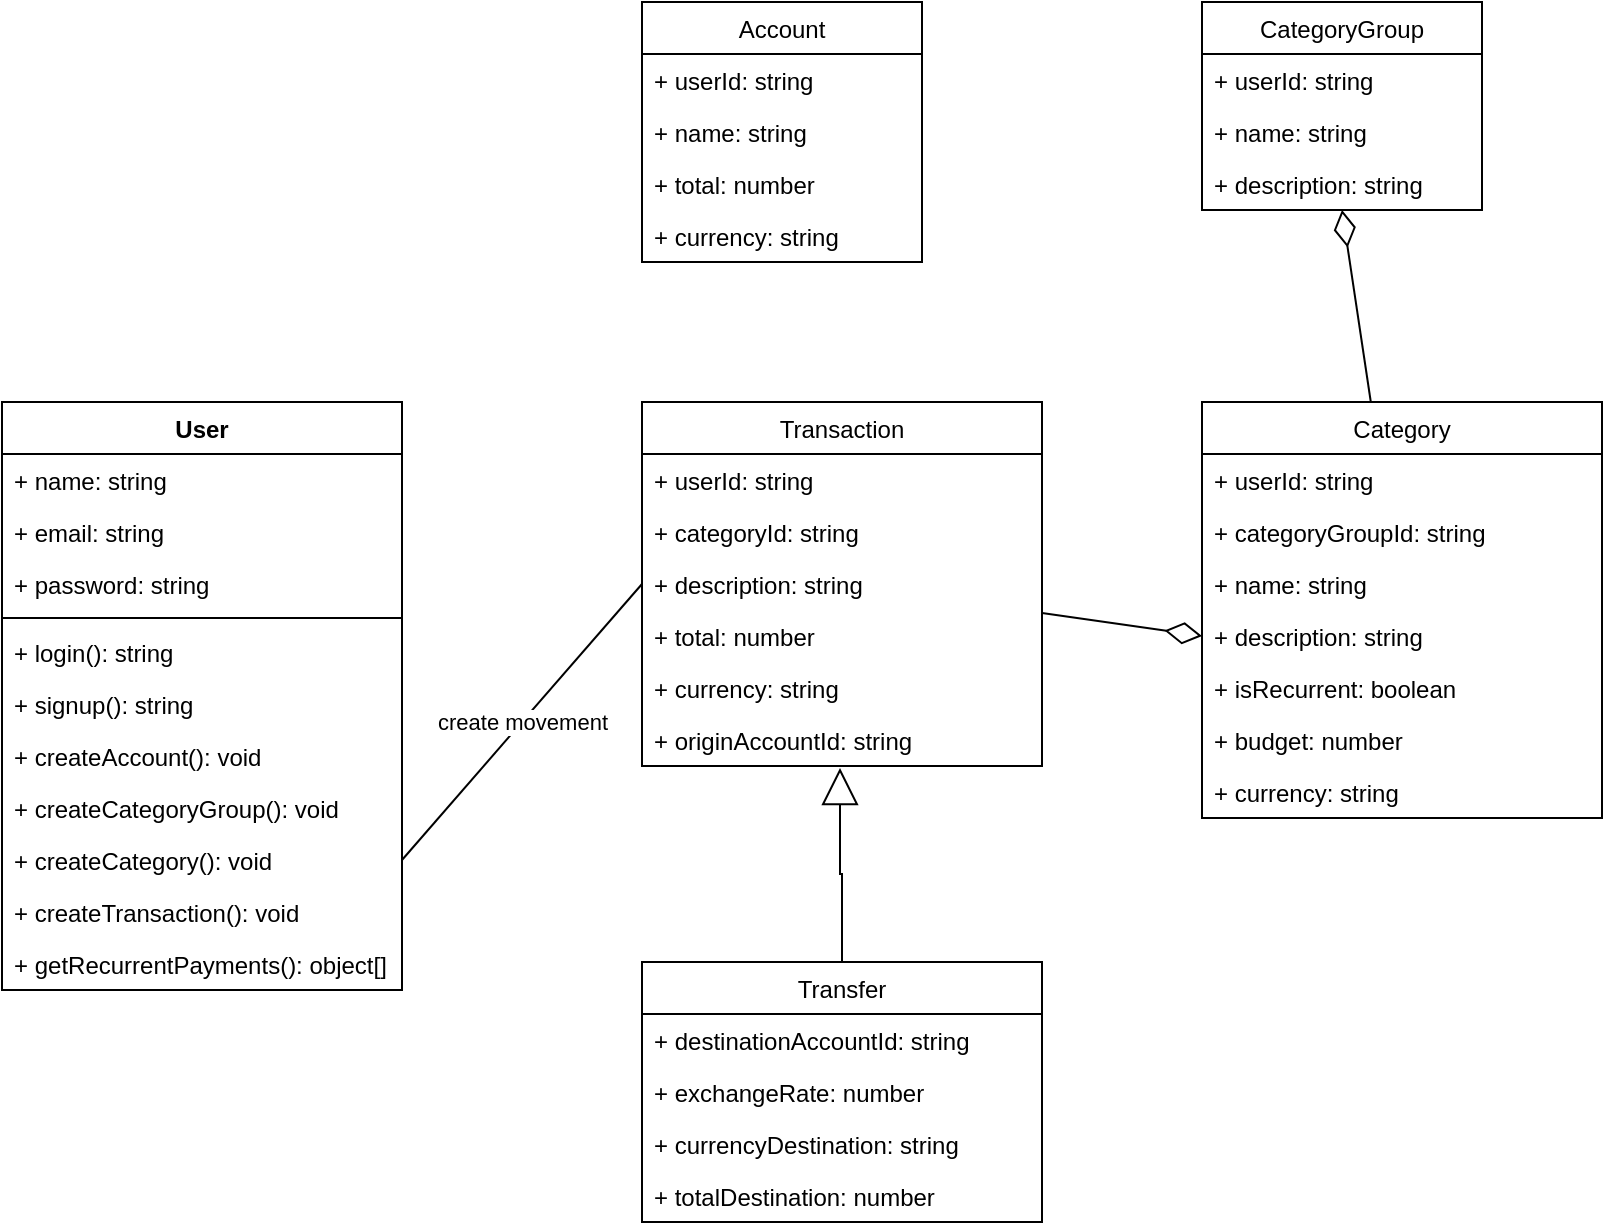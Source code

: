 <mxfile version="13.1.3" pages="2">
    <diagram id="6hGFLwfOUW9BJ-s0fimq" name="System design">
        <mxGraphModel dx="524" dy="479" grid="1" gridSize="10" guides="1" tooltips="1" connect="1" arrows="1" fold="1" page="1" pageScale="1" pageWidth="827" pageHeight="1169" math="0" shadow="0">
            <root>
                <mxCell id="0"/>
                <mxCell id="1" parent="0"/>
                <mxCell id="56" style="edgeStyle=none;rounded=0;orthogonalLoop=1;jettySize=auto;html=1;entryX=0;entryY=0.5;entryDx=0;entryDy=0;startSize=6;endArrow=diamondThin;endFill=0;endSize=16;" parent="1" source="14" target="25" edge="1">
                    <mxGeometry relative="1" as="geometry"/>
                </mxCell>
                <mxCell id="14" value="Transaction" style="swimlane;fontStyle=0;childLayout=stackLayout;horizontal=1;startSize=26;fillColor=none;horizontalStack=0;resizeParent=1;resizeParentMax=0;resizeLast=0;collapsible=1;marginBottom=0;" parent="1" vertex="1">
                    <mxGeometry x="320" y="240" width="200" height="182" as="geometry"/>
                </mxCell>
                <mxCell id="19" value="+ userId: string" style="text;strokeColor=none;fillColor=none;align=left;verticalAlign=top;spacingLeft=4;spacingRight=4;overflow=hidden;rotatable=0;points=[[0,0.5],[1,0.5]];portConstraint=eastwest;" parent="14" vertex="1">
                    <mxGeometry y="26" width="200" height="26" as="geometry"/>
                </mxCell>
                <mxCell id="28" value="+ categoryId: string" style="text;strokeColor=none;fillColor=none;align=left;verticalAlign=top;spacingLeft=4;spacingRight=4;overflow=hidden;rotatable=0;points=[[0,0.5],[1,0.5]];portConstraint=eastwest;" parent="14" vertex="1">
                    <mxGeometry y="52" width="200" height="26" as="geometry"/>
                </mxCell>
                <mxCell id="15" value="+ description: string" style="text;strokeColor=none;fillColor=none;align=left;verticalAlign=top;spacingLeft=4;spacingRight=4;overflow=hidden;rotatable=0;points=[[0,0.5],[1,0.5]];portConstraint=eastwest;" parent="14" vertex="1">
                    <mxGeometry y="78" width="200" height="26" as="geometry"/>
                </mxCell>
                <mxCell id="16" value="+ total: number" style="text;strokeColor=none;fillColor=none;align=left;verticalAlign=top;spacingLeft=4;spacingRight=4;overflow=hidden;rotatable=0;points=[[0,0.5],[1,0.5]];portConstraint=eastwest;" parent="14" vertex="1">
                    <mxGeometry y="104" width="200" height="26" as="geometry"/>
                </mxCell>
                <mxCell id="17" value="+ currency: string" style="text;strokeColor=none;fillColor=none;align=left;verticalAlign=top;spacingLeft=4;spacingRight=4;overflow=hidden;rotatable=0;points=[[0,0.5],[1,0.5]];portConstraint=eastwest;" parent="14" vertex="1">
                    <mxGeometry y="130" width="200" height="26" as="geometry"/>
                </mxCell>
                <mxCell id="21" value="+ originAccountId: string" style="text;strokeColor=none;fillColor=none;align=left;verticalAlign=top;spacingLeft=4;spacingRight=4;overflow=hidden;rotatable=0;points=[[0,0.5],[1,0.5]];portConstraint=eastwest;" parent="14" vertex="1">
                    <mxGeometry y="156" width="200" height="26" as="geometry"/>
                </mxCell>
                <mxCell id="57" style="edgeStyle=none;rounded=0;orthogonalLoop=1;jettySize=auto;html=1;entryX=0.5;entryY=1;entryDx=0;entryDy=0;startSize=6;endArrow=diamondThin;endFill=0;endSize=16;" parent="1" source="23" target="29" edge="1">
                    <mxGeometry relative="1" as="geometry"/>
                </mxCell>
                <mxCell id="23" value="Category" style="swimlane;fontStyle=0;childLayout=stackLayout;horizontal=1;startSize=26;fillColor=none;horizontalStack=0;resizeParent=1;resizeParentMax=0;resizeLast=0;collapsible=1;marginBottom=0;" parent="1" vertex="1">
                    <mxGeometry x="600" y="240" width="200" height="208" as="geometry"/>
                </mxCell>
                <mxCell id="27" value="+ userId: string" style="text;strokeColor=none;fillColor=none;align=left;verticalAlign=top;spacingLeft=4;spacingRight=4;overflow=hidden;rotatable=0;points=[[0,0.5],[1,0.5]];portConstraint=eastwest;" parent="23" vertex="1">
                    <mxGeometry y="26" width="200" height="26" as="geometry"/>
                </mxCell>
                <mxCell id="33" value="+ categoryGroupId: string" style="text;strokeColor=none;fillColor=none;align=left;verticalAlign=top;spacingLeft=4;spacingRight=4;overflow=hidden;rotatable=0;points=[[0,0.5],[1,0.5]];portConstraint=eastwest;" parent="23" vertex="1">
                    <mxGeometry y="52" width="200" height="26" as="geometry"/>
                </mxCell>
                <mxCell id="24" value="+ name: string" style="text;strokeColor=none;fillColor=none;align=left;verticalAlign=top;spacingLeft=4;spacingRight=4;overflow=hidden;rotatable=0;points=[[0,0.5],[1,0.5]];portConstraint=eastwest;" parent="23" vertex="1">
                    <mxGeometry y="78" width="200" height="26" as="geometry"/>
                </mxCell>
                <mxCell id="25" value="+ description: string" style="text;strokeColor=none;fillColor=none;align=left;verticalAlign=top;spacingLeft=4;spacingRight=4;overflow=hidden;rotatable=0;points=[[0,0.5],[1,0.5]];portConstraint=eastwest;" parent="23" vertex="1">
                    <mxGeometry y="104" width="200" height="26" as="geometry"/>
                </mxCell>
                <mxCell id="34" value="+ isRecurrent: boolean" style="text;strokeColor=none;fillColor=none;align=left;verticalAlign=top;spacingLeft=4;spacingRight=4;overflow=hidden;rotatable=0;points=[[0,0.5],[1,0.5]];portConstraint=eastwest;" parent="23" vertex="1">
                    <mxGeometry y="130" width="200" height="26" as="geometry"/>
                </mxCell>
                <mxCell id="40" value="+ budget: number" style="text;strokeColor=none;fillColor=none;align=left;verticalAlign=top;spacingLeft=4;spacingRight=4;overflow=hidden;rotatable=0;points=[[0,0.5],[1,0.5]];portConstraint=eastwest;" parent="23" vertex="1">
                    <mxGeometry y="156" width="200" height="26" as="geometry"/>
                </mxCell>
                <mxCell id="41" value="+ currency: string" style="text;strokeColor=none;fillColor=none;align=left;verticalAlign=top;spacingLeft=4;spacingRight=4;overflow=hidden;rotatable=0;points=[[0,0.5],[1,0.5]];portConstraint=eastwest;" parent="23" vertex="1">
                    <mxGeometry y="182" width="200" height="26" as="geometry"/>
                </mxCell>
                <mxCell id="29" value="CategoryGroup" style="swimlane;fontStyle=0;childLayout=stackLayout;horizontal=1;startSize=26;fillColor=none;horizontalStack=0;resizeParent=1;resizeParentMax=0;resizeLast=0;collapsible=1;marginBottom=0;" parent="1" vertex="1">
                    <mxGeometry x="600" y="40" width="140" height="104" as="geometry"/>
                </mxCell>
                <mxCell id="30" value="+ userId: string" style="text;strokeColor=none;fillColor=none;align=left;verticalAlign=top;spacingLeft=4;spacingRight=4;overflow=hidden;rotatable=0;points=[[0,0.5],[1,0.5]];portConstraint=eastwest;" parent="29" vertex="1">
                    <mxGeometry y="26" width="140" height="26" as="geometry"/>
                </mxCell>
                <mxCell id="31" value="+ name: string" style="text;strokeColor=none;fillColor=none;align=left;verticalAlign=top;spacingLeft=4;spacingRight=4;overflow=hidden;rotatable=0;points=[[0,0.5],[1,0.5]];portConstraint=eastwest;" parent="29" vertex="1">
                    <mxGeometry y="52" width="140" height="26" as="geometry"/>
                </mxCell>
                <mxCell id="32" value="+ description: string" style="text;strokeColor=none;fillColor=none;align=left;verticalAlign=top;spacingLeft=4;spacingRight=4;overflow=hidden;rotatable=0;points=[[0,0.5],[1,0.5]];portConstraint=eastwest;" parent="29" vertex="1">
                    <mxGeometry y="78" width="140" height="26" as="geometry"/>
                </mxCell>
                <mxCell id="9" value="Account" style="swimlane;fontStyle=0;childLayout=stackLayout;horizontal=1;startSize=26;fillColor=none;horizontalStack=0;resizeParent=1;resizeParentMax=0;resizeLast=0;collapsible=1;marginBottom=0;" parent="1" vertex="1">
                    <mxGeometry x="320" y="40" width="140" height="130" as="geometry"/>
                </mxCell>
                <mxCell id="18" value="+ userId: string" style="text;strokeColor=none;fillColor=none;align=left;verticalAlign=top;spacingLeft=4;spacingRight=4;overflow=hidden;rotatable=0;points=[[0,0.5],[1,0.5]];portConstraint=eastwest;" parent="9" vertex="1">
                    <mxGeometry y="26" width="140" height="26" as="geometry"/>
                </mxCell>
                <mxCell id="12" value="+ name: string" style="text;strokeColor=none;fillColor=none;align=left;verticalAlign=top;spacingLeft=4;spacingRight=4;overflow=hidden;rotatable=0;points=[[0,0.5],[1,0.5]];portConstraint=eastwest;" parent="9" vertex="1">
                    <mxGeometry y="52" width="140" height="26" as="geometry"/>
                </mxCell>
                <mxCell id="10" value="+ total: number" style="text;strokeColor=none;fillColor=none;align=left;verticalAlign=top;spacingLeft=4;spacingRight=4;overflow=hidden;rotatable=0;points=[[0,0.5],[1,0.5]];portConstraint=eastwest;" parent="9" vertex="1">
                    <mxGeometry y="78" width="140" height="26" as="geometry"/>
                </mxCell>
                <mxCell id="11" value="+ currency: string" style="text;strokeColor=none;fillColor=none;align=left;verticalAlign=top;spacingLeft=4;spacingRight=4;overflow=hidden;rotatable=0;points=[[0,0.5],[1,0.5]];portConstraint=eastwest;" parent="9" vertex="1">
                    <mxGeometry y="104" width="140" height="26" as="geometry"/>
                </mxCell>
                <mxCell id="54" style="edgeStyle=orthogonalEdgeStyle;rounded=0;orthogonalLoop=1;jettySize=auto;html=1;entryX=0.495;entryY=1.038;entryDx=0;entryDy=0;entryPerimeter=0;endArrow=block;endFill=0;startSize=6;endSize=16;" parent="1" source="49" target="21" edge="1">
                    <mxGeometry relative="1" as="geometry"/>
                </mxCell>
                <mxCell id="49" value="Transfer" style="swimlane;fontStyle=0;childLayout=stackLayout;horizontal=1;startSize=26;fillColor=none;horizontalStack=0;resizeParent=1;resizeParentMax=0;resizeLast=0;collapsible=1;marginBottom=0;" parent="1" vertex="1">
                    <mxGeometry x="320" y="520" width="200" height="130" as="geometry"/>
                </mxCell>
                <mxCell id="22" value="+ destinationAccountId: string" style="text;strokeColor=none;fillColor=none;align=left;verticalAlign=top;spacingLeft=4;spacingRight=4;overflow=hidden;rotatable=0;points=[[0,0.5],[1,0.5]];portConstraint=eastwest;" parent="49" vertex="1">
                    <mxGeometry y="26" width="200" height="26" as="geometry"/>
                </mxCell>
                <mxCell id="42" value="+ exchangeRate: number" style="text;strokeColor=none;fillColor=none;align=left;verticalAlign=top;spacingLeft=4;spacingRight=4;overflow=hidden;rotatable=0;points=[[0,0.5],[1,0.5]];portConstraint=eastwest;" parent="49" vertex="1">
                    <mxGeometry y="52" width="200" height="26" as="geometry"/>
                </mxCell>
                <mxCell id="44" value="+ currencyDestination: string" style="text;strokeColor=none;fillColor=none;align=left;verticalAlign=top;spacingLeft=4;spacingRight=4;overflow=hidden;rotatable=0;points=[[0,0.5],[1,0.5]];portConstraint=eastwest;" parent="49" vertex="1">
                    <mxGeometry y="78" width="200" height="26" as="geometry"/>
                </mxCell>
                <mxCell id="43" value="+ totalDestination: number" style="text;strokeColor=none;fillColor=none;align=left;verticalAlign=top;spacingLeft=4;spacingRight=4;overflow=hidden;rotatable=0;points=[[0,0.5],[1,0.5]];portConstraint=eastwest;" parent="49" vertex="1">
                    <mxGeometry y="104" width="200" height="26" as="geometry"/>
                </mxCell>
                <mxCell id="2" value="User" style="swimlane;fontStyle=1;align=center;verticalAlign=top;childLayout=stackLayout;horizontal=1;startSize=26;horizontalStack=0;resizeParent=1;resizeParentMax=0;resizeLast=0;collapsible=1;marginBottom=0;" parent="1" vertex="1">
                    <mxGeometry y="240" width="200" height="294" as="geometry"/>
                </mxCell>
                <mxCell id="3" value="+ name: string" style="text;strokeColor=none;fillColor=none;align=left;verticalAlign=top;spacingLeft=4;spacingRight=4;overflow=hidden;rotatable=0;points=[[0,0.5],[1,0.5]];portConstraint=eastwest;" parent="2" vertex="1">
                    <mxGeometry y="26" width="200" height="26" as="geometry"/>
                </mxCell>
                <mxCell id="6" value="+ email: string" style="text;strokeColor=none;fillColor=none;align=left;verticalAlign=top;spacingLeft=4;spacingRight=4;overflow=hidden;rotatable=0;points=[[0,0.5],[1,0.5]];portConstraint=eastwest;" parent="2" vertex="1">
                    <mxGeometry y="52" width="200" height="26" as="geometry"/>
                </mxCell>
                <mxCell id="7" value="+ password: string" style="text;strokeColor=none;fillColor=none;align=left;verticalAlign=top;spacingLeft=4;spacingRight=4;overflow=hidden;rotatable=0;points=[[0,0.5],[1,0.5]];portConstraint=eastwest;" parent="2" vertex="1">
                    <mxGeometry y="78" width="200" height="26" as="geometry"/>
                </mxCell>
                <mxCell id="4" value="" style="line;strokeWidth=1;fillColor=none;align=left;verticalAlign=middle;spacingTop=-1;spacingLeft=3;spacingRight=3;rotatable=0;labelPosition=right;points=[];portConstraint=eastwest;" parent="2" vertex="1">
                    <mxGeometry y="104" width="200" height="8" as="geometry"/>
                </mxCell>
                <mxCell id="5" value="+ login(): string" style="text;strokeColor=none;fillColor=none;align=left;verticalAlign=top;spacingLeft=4;spacingRight=4;overflow=hidden;rotatable=0;points=[[0,0.5],[1,0.5]];portConstraint=eastwest;" parent="2" vertex="1">
                    <mxGeometry y="112" width="200" height="26" as="geometry"/>
                </mxCell>
                <mxCell id="8" value="+ signup(): string" style="text;strokeColor=none;fillColor=none;align=left;verticalAlign=top;spacingLeft=4;spacingRight=4;overflow=hidden;rotatable=0;points=[[0,0.5],[1,0.5]];portConstraint=eastwest;" parent="2" vertex="1">
                    <mxGeometry y="138" width="200" height="26" as="geometry"/>
                </mxCell>
                <mxCell id="48" value="+ createAccount(): void" style="text;strokeColor=none;fillColor=none;align=left;verticalAlign=top;spacingLeft=4;spacingRight=4;overflow=hidden;rotatable=0;points=[[0,0.5],[1,0.5]];portConstraint=eastwest;" parent="2" vertex="1">
                    <mxGeometry y="164" width="200" height="26" as="geometry"/>
                </mxCell>
                <mxCell id="46" value="+ createCategoryGroup(): void" style="text;strokeColor=none;fillColor=none;align=left;verticalAlign=top;spacingLeft=4;spacingRight=4;overflow=hidden;rotatable=0;points=[[0,0.5],[1,0.5]];portConstraint=eastwest;" parent="2" vertex="1">
                    <mxGeometry y="190" width="200" height="26" as="geometry"/>
                </mxCell>
                <mxCell id="47" value="+ createCategory(): void" style="text;strokeColor=none;fillColor=none;align=left;verticalAlign=top;spacingLeft=4;spacingRight=4;overflow=hidden;rotatable=0;points=[[0,0.5],[1,0.5]];portConstraint=eastwest;" parent="2" vertex="1">
                    <mxGeometry y="216" width="200" height="26" as="geometry"/>
                </mxCell>
                <mxCell id="45" value="+ createTransaction(): void" style="text;strokeColor=none;fillColor=none;align=left;verticalAlign=top;spacingLeft=4;spacingRight=4;overflow=hidden;rotatable=0;points=[[0,0.5],[1,0.5]];portConstraint=eastwest;" parent="2" vertex="1">
                    <mxGeometry y="242" width="200" height="26" as="geometry"/>
                </mxCell>
                <mxCell id="35" value="+ getRecurrentPayments(): object[]" style="text;strokeColor=none;fillColor=none;align=left;verticalAlign=top;spacingLeft=4;spacingRight=4;overflow=hidden;rotatable=0;points=[[0,0.5],[1,0.5]];portConstraint=eastwest;" parent="2" vertex="1">
                    <mxGeometry y="268" width="200" height="26" as="geometry"/>
                </mxCell>
                <mxCell id="55" value="create movement" style="rounded=0;orthogonalLoop=1;jettySize=auto;html=1;exitX=1;exitY=0.5;exitDx=0;exitDy=0;entryX=0;entryY=0.5;entryDx=0;entryDy=0;startSize=6;endArrow=none;endFill=0;endSize=16;" parent="1" source="47" target="15" edge="1">
                    <mxGeometry relative="1" as="geometry"/>
                </mxCell>
            </root>
        </mxGraphModel>
    </diagram>
    <diagram id="PQb_uflLGdcMaLcXj5ZA" name="ERD">
        <mxGraphModel dx="524" dy="479" grid="1" gridSize="10" guides="1" tooltips="1" connect="1" arrows="1" fold="1" page="1" pageScale="1" pageWidth="850" pageHeight="1100" math="0" shadow="0">
            <root>
                <mxCell id="pZKEE98srq6ysC6zUngD-0"/>
                <mxCell id="pZKEE98srq6ysC6zUngD-1" parent="pZKEE98srq6ysC6zUngD-0"/>
                <mxCell id="64Hs8tEQVxaA-7hfDlZ2-16" value="Account" style="swimlane;fontStyle=0;childLayout=stackLayout;horizontal=1;startSize=26;horizontalStack=0;resizeParent=1;resizeParentMax=0;resizeLast=0;collapsible=1;marginBottom=0;align=center;fontSize=14;" parent="pZKEE98srq6ysC6zUngD-1" vertex="1">
                    <mxGeometry x="320" y="360" width="160" height="170" as="geometry"/>
                </mxCell>
                <mxCell id="64Hs8tEQVxaA-7hfDlZ2-17" value="id: varchar(255)" style="shape=partialRectangle;top=0;left=0;right=0;bottom=1;align=left;verticalAlign=middle;fillColor=none;spacingLeft=34;spacingRight=4;overflow=hidden;rotatable=0;points=[[0,0.5],[1,0.5]];portConstraint=eastwest;dropTarget=0;fontStyle=5;fontSize=12;" parent="64Hs8tEQVxaA-7hfDlZ2-16" vertex="1">
                    <mxGeometry y="26" width="160" height="30" as="geometry"/>
                </mxCell>
                <mxCell id="64Hs8tEQVxaA-7hfDlZ2-18" value="PK" style="shape=partialRectangle;top=0;left=0;bottom=0;fillColor=none;align=left;verticalAlign=middle;spacingLeft=4;spacingRight=4;overflow=hidden;rotatable=0;points=[];portConstraint=eastwest;part=1;fontSize=12;" parent="64Hs8tEQVxaA-7hfDlZ2-17" vertex="1" connectable="0">
                    <mxGeometry width="30" height="30" as="geometry"/>
                </mxCell>
                <mxCell id="64Hs8tEQVxaA-7hfDlZ2-34" value="userId: varchar(255)" style="shape=partialRectangle;top=0;left=0;right=0;bottom=0;align=left;verticalAlign=top;fillColor=none;spacingLeft=34;spacingRight=4;overflow=hidden;rotatable=0;points=[[0,0.5],[1,0.5]];portConstraint=eastwest;dropTarget=0;fontSize=12;" parent="64Hs8tEQVxaA-7hfDlZ2-16" vertex="1">
                    <mxGeometry y="56" width="160" height="26" as="geometry"/>
                </mxCell>
                <mxCell id="64Hs8tEQVxaA-7hfDlZ2-35" value="FK" style="shape=partialRectangle;top=0;left=0;bottom=0;fillColor=none;align=left;verticalAlign=top;spacingLeft=4;spacingRight=4;overflow=hidden;rotatable=0;points=[];portConstraint=eastwest;part=1;fontSize=12;" parent="64Hs8tEQVxaA-7hfDlZ2-34" vertex="1" connectable="0">
                    <mxGeometry width="30" height="26" as="geometry"/>
                </mxCell>
                <mxCell id="64Hs8tEQVxaA-7hfDlZ2-19" value="name: varchar(255)" style="shape=partialRectangle;top=0;left=0;right=0;bottom=0;align=left;verticalAlign=top;fillColor=none;spacingLeft=34;spacingRight=4;overflow=hidden;rotatable=0;points=[[0,0.5],[1,0.5]];portConstraint=eastwest;dropTarget=0;fontSize=12;" parent="64Hs8tEQVxaA-7hfDlZ2-16" vertex="1">
                    <mxGeometry y="82" width="160" height="26" as="geometry"/>
                </mxCell>
                <mxCell id="64Hs8tEQVxaA-7hfDlZ2-20" value="" style="shape=partialRectangle;top=0;left=0;bottom=0;fillColor=none;align=left;verticalAlign=top;spacingLeft=4;spacingRight=4;overflow=hidden;rotatable=0;points=[];portConstraint=eastwest;part=1;fontSize=12;" parent="64Hs8tEQVxaA-7hfDlZ2-19" vertex="1" connectable="0">
                    <mxGeometry width="30" height="26" as="geometry"/>
                </mxCell>
                <mxCell id="64Hs8tEQVxaA-7hfDlZ2-21" value="total: float" style="shape=partialRectangle;top=0;left=0;right=0;bottom=0;align=left;verticalAlign=top;fillColor=none;spacingLeft=34;spacingRight=4;overflow=hidden;rotatable=0;points=[[0,0.5],[1,0.5]];portConstraint=eastwest;dropTarget=0;fontSize=12;" parent="64Hs8tEQVxaA-7hfDlZ2-16" vertex="1">
                    <mxGeometry y="108" width="160" height="26" as="geometry"/>
                </mxCell>
                <mxCell id="64Hs8tEQVxaA-7hfDlZ2-22" value="" style="shape=partialRectangle;top=0;left=0;bottom=0;fillColor=none;align=left;verticalAlign=top;spacingLeft=4;spacingRight=4;overflow=hidden;rotatable=0;points=[];portConstraint=eastwest;part=1;fontSize=12;" parent="64Hs8tEQVxaA-7hfDlZ2-21" vertex="1" connectable="0">
                    <mxGeometry width="30" height="26" as="geometry"/>
                </mxCell>
                <mxCell id="64Hs8tEQVxaA-7hfDlZ2-23" value="currency: varchar(3)" style="shape=partialRectangle;top=0;left=0;right=0;bottom=0;align=left;verticalAlign=top;fillColor=none;spacingLeft=34;spacingRight=4;overflow=hidden;rotatable=0;points=[[0,0.5],[1,0.5]];portConstraint=eastwest;dropTarget=0;fontSize=12;" parent="64Hs8tEQVxaA-7hfDlZ2-16" vertex="1">
                    <mxGeometry y="134" width="160" height="26" as="geometry"/>
                </mxCell>
                <mxCell id="64Hs8tEQVxaA-7hfDlZ2-24" value="" style="shape=partialRectangle;top=0;left=0;bottom=0;fillColor=none;align=left;verticalAlign=top;spacingLeft=4;spacingRight=4;overflow=hidden;rotatable=0;points=[];portConstraint=eastwest;part=1;fontSize=12;" parent="64Hs8tEQVxaA-7hfDlZ2-23" vertex="1" connectable="0">
                    <mxGeometry width="30" height="26" as="geometry"/>
                </mxCell>
                <mxCell id="64Hs8tEQVxaA-7hfDlZ2-25" value="" style="shape=partialRectangle;top=0;left=0;right=0;bottom=0;align=left;verticalAlign=top;fillColor=none;spacingLeft=34;spacingRight=4;overflow=hidden;rotatable=0;points=[[0,0.5],[1,0.5]];portConstraint=eastwest;dropTarget=0;fontSize=12;" parent="64Hs8tEQVxaA-7hfDlZ2-16" vertex="1">
                    <mxGeometry y="160" width="160" height="10" as="geometry"/>
                </mxCell>
                <mxCell id="64Hs8tEQVxaA-7hfDlZ2-26" value="" style="shape=partialRectangle;top=0;left=0;bottom=0;fillColor=none;align=left;verticalAlign=top;spacingLeft=4;spacingRight=4;overflow=hidden;rotatable=0;points=[];portConstraint=eastwest;part=1;fontSize=12;" parent="64Hs8tEQVxaA-7hfDlZ2-25" vertex="1" connectable="0">
                    <mxGeometry width="30" height="10" as="geometry"/>
                </mxCell>
                <mxCell id="PK2hWVsjq9YJm2GeAWJP-4" value="CategoryGroup" style="swimlane;fontStyle=0;childLayout=stackLayout;horizontal=1;startSize=26;horizontalStack=0;resizeParent=1;resizeParentMax=0;resizeLast=0;collapsible=1;marginBottom=0;align=center;fontSize=14;" parent="pZKEE98srq6ysC6zUngD-1" vertex="1">
                    <mxGeometry x="560" y="360" width="200" height="144" as="geometry"/>
                </mxCell>
                <mxCell id="PK2hWVsjq9YJm2GeAWJP-5" value="id: varchar(255)" style="shape=partialRectangle;top=0;left=0;right=0;bottom=1;align=left;verticalAlign=middle;fillColor=none;spacingLeft=34;spacingRight=4;overflow=hidden;rotatable=0;points=[[0,0.5],[1,0.5]];portConstraint=eastwest;dropTarget=0;fontStyle=5;fontSize=12;" parent="PK2hWVsjq9YJm2GeAWJP-4" vertex="1">
                    <mxGeometry y="26" width="200" height="30" as="geometry"/>
                </mxCell>
                <mxCell id="PK2hWVsjq9YJm2GeAWJP-6" value="PK" style="shape=partialRectangle;top=0;left=0;bottom=0;fillColor=none;align=left;verticalAlign=middle;spacingLeft=4;spacingRight=4;overflow=hidden;rotatable=0;points=[];portConstraint=eastwest;part=1;fontSize=12;" parent="PK2hWVsjq9YJm2GeAWJP-5" vertex="1" connectable="0">
                    <mxGeometry width="30" height="30" as="geometry"/>
                </mxCell>
                <mxCell id="PK2hWVsjq9YJm2GeAWJP-15" value="userId: varchar(255)" style="shape=partialRectangle;top=0;left=0;right=0;bottom=0;align=left;verticalAlign=top;fillColor=none;spacingLeft=34;spacingRight=4;overflow=hidden;rotatable=0;points=[[0,0.5],[1,0.5]];portConstraint=eastwest;dropTarget=0;fontSize=12;" parent="PK2hWVsjq9YJm2GeAWJP-4" vertex="1">
                    <mxGeometry y="56" width="200" height="26" as="geometry"/>
                </mxCell>
                <mxCell id="PK2hWVsjq9YJm2GeAWJP-16" value="FK" style="shape=partialRectangle;top=0;left=0;bottom=0;fillColor=none;align=left;verticalAlign=top;spacingLeft=4;spacingRight=4;overflow=hidden;rotatable=0;points=[];portConstraint=eastwest;part=1;fontSize=12;" parent="PK2hWVsjq9YJm2GeAWJP-15" vertex="1" connectable="0">
                    <mxGeometry width="30" height="26" as="geometry"/>
                </mxCell>
                <mxCell id="PK2hWVsjq9YJm2GeAWJP-7" value="name: varchar(255)" style="shape=partialRectangle;top=0;left=0;right=0;bottom=0;align=left;verticalAlign=top;fillColor=none;spacingLeft=34;spacingRight=4;overflow=hidden;rotatable=0;points=[[0,0.5],[1,0.5]];portConstraint=eastwest;dropTarget=0;fontSize=12;" parent="PK2hWVsjq9YJm2GeAWJP-4" vertex="1">
                    <mxGeometry y="82" width="200" height="26" as="geometry"/>
                </mxCell>
                <mxCell id="PK2hWVsjq9YJm2GeAWJP-8" value="" style="shape=partialRectangle;top=0;left=0;bottom=0;fillColor=none;align=left;verticalAlign=top;spacingLeft=4;spacingRight=4;overflow=hidden;rotatable=0;points=[];portConstraint=eastwest;part=1;fontSize=12;" parent="PK2hWVsjq9YJm2GeAWJP-7" vertex="1" connectable="0">
                    <mxGeometry width="30" height="26" as="geometry"/>
                </mxCell>
                <mxCell id="PK2hWVsjq9YJm2GeAWJP-9" value="description: varchar(255)" style="shape=partialRectangle;top=0;left=0;right=0;bottom=0;align=left;verticalAlign=top;fillColor=none;spacingLeft=34;spacingRight=4;overflow=hidden;rotatable=0;points=[[0,0.5],[1,0.5]];portConstraint=eastwest;dropTarget=0;fontSize=12;" parent="PK2hWVsjq9YJm2GeAWJP-4" vertex="1">
                    <mxGeometry y="108" width="200" height="26" as="geometry"/>
                </mxCell>
                <mxCell id="PK2hWVsjq9YJm2GeAWJP-10" value="" style="shape=partialRectangle;top=0;left=0;bottom=0;fillColor=none;align=left;verticalAlign=top;spacingLeft=4;spacingRight=4;overflow=hidden;rotatable=0;points=[];portConstraint=eastwest;part=1;fontSize=12;" parent="PK2hWVsjq9YJm2GeAWJP-9" vertex="1" connectable="0">
                    <mxGeometry width="30" height="26" as="geometry"/>
                </mxCell>
                <mxCell id="PK2hWVsjq9YJm2GeAWJP-13" value="" style="shape=partialRectangle;top=0;left=0;right=0;bottom=0;align=left;verticalAlign=top;fillColor=none;spacingLeft=34;spacingRight=4;overflow=hidden;rotatable=0;points=[[0,0.5],[1,0.5]];portConstraint=eastwest;dropTarget=0;fontSize=12;" parent="PK2hWVsjq9YJm2GeAWJP-4" vertex="1">
                    <mxGeometry y="134" width="200" height="10" as="geometry"/>
                </mxCell>
                <mxCell id="PK2hWVsjq9YJm2GeAWJP-14" value="" style="shape=partialRectangle;top=0;left=0;bottom=0;fillColor=none;align=left;verticalAlign=top;spacingLeft=4;spacingRight=4;overflow=hidden;rotatable=0;points=[];portConstraint=eastwest;part=1;fontSize=12;" parent="PK2hWVsjq9YJm2GeAWJP-13" vertex="1" connectable="0">
                    <mxGeometry width="30" height="10" as="geometry"/>
                </mxCell>
                <mxCell id="m6E1xO0-ryLg7dlt45Tg-8" value="Category" style="swimlane;fontStyle=0;childLayout=stackLayout;horizontal=1;startSize=26;horizontalStack=0;resizeParent=1;resizeParentMax=0;resizeLast=0;collapsible=1;marginBottom=0;align=center;fontSize=14;" parent="pZKEE98srq6ysC6zUngD-1" vertex="1">
                    <mxGeometry x="560" y="644" width="240" height="248" as="geometry"/>
                </mxCell>
                <mxCell id="m6E1xO0-ryLg7dlt45Tg-9" value="id: varchar(255)" style="shape=partialRectangle;top=0;left=0;right=0;bottom=1;align=left;verticalAlign=middle;fillColor=none;spacingLeft=34;spacingRight=4;overflow=hidden;rotatable=0;points=[[0,0.5],[1,0.5]];portConstraint=eastwest;dropTarget=0;fontStyle=5;fontSize=12;" parent="m6E1xO0-ryLg7dlt45Tg-8" vertex="1">
                    <mxGeometry y="26" width="240" height="30" as="geometry"/>
                </mxCell>
                <mxCell id="m6E1xO0-ryLg7dlt45Tg-10" value="PK" style="shape=partialRectangle;top=0;left=0;bottom=0;fillColor=none;align=left;verticalAlign=middle;spacingLeft=4;spacingRight=4;overflow=hidden;rotatable=0;points=[];portConstraint=eastwest;part=1;fontSize=12;" parent="m6E1xO0-ryLg7dlt45Tg-9" vertex="1" connectable="0">
                    <mxGeometry width="30" height="30" as="geometry"/>
                </mxCell>
                <mxCell id="m6E1xO0-ryLg7dlt45Tg-19" value="userId: varchar(255)" style="shape=partialRectangle;top=0;left=0;right=0;bottom=0;align=left;verticalAlign=top;fillColor=none;spacingLeft=34;spacingRight=4;overflow=hidden;rotatable=0;points=[[0,0.5],[1,0.5]];portConstraint=eastwest;dropTarget=0;fontSize=12;" parent="m6E1xO0-ryLg7dlt45Tg-8" vertex="1">
                    <mxGeometry y="56" width="240" height="26" as="geometry"/>
                </mxCell>
                <mxCell id="m6E1xO0-ryLg7dlt45Tg-20" value="FK" style="shape=partialRectangle;top=0;left=0;bottom=0;fillColor=none;align=left;verticalAlign=top;spacingLeft=4;spacingRight=4;overflow=hidden;rotatable=0;points=[];portConstraint=eastwest;part=1;fontSize=12;" parent="m6E1xO0-ryLg7dlt45Tg-19" vertex="1" connectable="0">
                    <mxGeometry width="30" height="26" as="geometry"/>
                </mxCell>
                <mxCell id="m6E1xO0-ryLg7dlt45Tg-21" value="categoryGroupId: varchar(255)" style="shape=partialRectangle;top=0;left=0;right=0;bottom=0;align=left;verticalAlign=top;fillColor=none;spacingLeft=34;spacingRight=4;overflow=hidden;rotatable=0;points=[[0,0.5],[1,0.5]];portConstraint=eastwest;dropTarget=0;fontSize=12;" parent="m6E1xO0-ryLg7dlt45Tg-8" vertex="1">
                    <mxGeometry y="82" width="240" height="26" as="geometry"/>
                </mxCell>
                <mxCell id="m6E1xO0-ryLg7dlt45Tg-22" value="FK" style="shape=partialRectangle;top=0;left=0;bottom=0;fillColor=none;align=left;verticalAlign=top;spacingLeft=4;spacingRight=4;overflow=hidden;rotatable=0;points=[];portConstraint=eastwest;part=1;fontSize=12;" parent="m6E1xO0-ryLg7dlt45Tg-21" vertex="1" connectable="0">
                    <mxGeometry width="30" height="26" as="geometry"/>
                </mxCell>
                <mxCell id="m6E1xO0-ryLg7dlt45Tg-11" value="name: varchar(255)" style="shape=partialRectangle;top=0;left=0;right=0;bottom=0;align=left;verticalAlign=top;fillColor=none;spacingLeft=34;spacingRight=4;overflow=hidden;rotatable=0;points=[[0,0.5],[1,0.5]];portConstraint=eastwest;dropTarget=0;fontSize=12;" parent="m6E1xO0-ryLg7dlt45Tg-8" vertex="1">
                    <mxGeometry y="108" width="240" height="26" as="geometry"/>
                </mxCell>
                <mxCell id="m6E1xO0-ryLg7dlt45Tg-12" value="" style="shape=partialRectangle;top=0;left=0;bottom=0;fillColor=none;align=left;verticalAlign=top;spacingLeft=4;spacingRight=4;overflow=hidden;rotatable=0;points=[];portConstraint=eastwest;part=1;fontSize=12;" parent="m6E1xO0-ryLg7dlt45Tg-11" vertex="1" connectable="0">
                    <mxGeometry width="30" height="26" as="geometry"/>
                </mxCell>
                <mxCell id="m6E1xO0-ryLg7dlt45Tg-13" value="description: varchar(255)" style="shape=partialRectangle;top=0;left=0;right=0;bottom=0;align=left;verticalAlign=top;fillColor=none;spacingLeft=34;spacingRight=4;overflow=hidden;rotatable=0;points=[[0,0.5],[1,0.5]];portConstraint=eastwest;dropTarget=0;fontSize=12;" parent="m6E1xO0-ryLg7dlt45Tg-8" vertex="1">
                    <mxGeometry y="134" width="240" height="26" as="geometry"/>
                </mxCell>
                <mxCell id="m6E1xO0-ryLg7dlt45Tg-14" value="" style="shape=partialRectangle;top=0;left=0;bottom=0;fillColor=none;align=left;verticalAlign=top;spacingLeft=4;spacingRight=4;overflow=hidden;rotatable=0;points=[];portConstraint=eastwest;part=1;fontSize=12;" parent="m6E1xO0-ryLg7dlt45Tg-13" vertex="1" connectable="0">
                    <mxGeometry width="30" height="26" as="geometry"/>
                </mxCell>
                <mxCell id="m6E1xO0-ryLg7dlt45Tg-15" value="isRecurrent: bool" style="shape=partialRectangle;top=0;left=0;right=0;bottom=0;align=left;verticalAlign=top;fillColor=none;spacingLeft=34;spacingRight=4;overflow=hidden;rotatable=0;points=[[0,0.5],[1,0.5]];portConstraint=eastwest;dropTarget=0;fontSize=12;" parent="m6E1xO0-ryLg7dlt45Tg-8" vertex="1">
                    <mxGeometry y="160" width="240" height="26" as="geometry"/>
                </mxCell>
                <mxCell id="m6E1xO0-ryLg7dlt45Tg-16" value="" style="shape=partialRectangle;top=0;left=0;bottom=0;fillColor=none;align=left;verticalAlign=top;spacingLeft=4;spacingRight=4;overflow=hidden;rotatable=0;points=[];portConstraint=eastwest;part=1;fontSize=12;" parent="m6E1xO0-ryLg7dlt45Tg-15" vertex="1" connectable="0">
                    <mxGeometry width="30" height="26" as="geometry"/>
                </mxCell>
                <mxCell id="m6E1xO0-ryLg7dlt45Tg-26" value="budget: float" style="shape=partialRectangle;top=0;left=0;right=0;bottom=0;align=left;verticalAlign=top;fillColor=none;spacingLeft=34;spacingRight=4;overflow=hidden;rotatable=0;points=[[0,0.5],[1,0.5]];portConstraint=eastwest;dropTarget=0;fontSize=12;" parent="m6E1xO0-ryLg7dlt45Tg-8" vertex="1">
                    <mxGeometry y="186" width="240" height="26" as="geometry"/>
                </mxCell>
                <mxCell id="m6E1xO0-ryLg7dlt45Tg-27" value="" style="shape=partialRectangle;top=0;left=0;bottom=0;fillColor=none;align=left;verticalAlign=top;spacingLeft=4;spacingRight=4;overflow=hidden;rotatable=0;points=[];portConstraint=eastwest;part=1;fontSize=12;" parent="m6E1xO0-ryLg7dlt45Tg-26" vertex="1" connectable="0">
                    <mxGeometry width="30" height="26" as="geometry"/>
                </mxCell>
                <mxCell id="m6E1xO0-ryLg7dlt45Tg-28" value="currency: varchar(3)" style="shape=partialRectangle;top=0;left=0;right=0;bottom=0;align=left;verticalAlign=top;fillColor=none;spacingLeft=34;spacingRight=4;overflow=hidden;rotatable=0;points=[[0,0.5],[1,0.5]];portConstraint=eastwest;dropTarget=0;fontSize=12;" parent="m6E1xO0-ryLg7dlt45Tg-8" vertex="1">
                    <mxGeometry y="212" width="240" height="26" as="geometry"/>
                </mxCell>
                <mxCell id="m6E1xO0-ryLg7dlt45Tg-29" value="" style="shape=partialRectangle;top=0;left=0;bottom=0;fillColor=none;align=left;verticalAlign=top;spacingLeft=4;spacingRight=4;overflow=hidden;rotatable=0;points=[];portConstraint=eastwest;part=1;fontSize=12;" parent="m6E1xO0-ryLg7dlt45Tg-28" vertex="1" connectable="0">
                    <mxGeometry width="30" height="26" as="geometry"/>
                </mxCell>
                <mxCell id="m6E1xO0-ryLg7dlt45Tg-17" value="" style="shape=partialRectangle;top=0;left=0;right=0;bottom=0;align=left;verticalAlign=top;fillColor=none;spacingLeft=34;spacingRight=4;overflow=hidden;rotatable=0;points=[[0,0.5],[1,0.5]];portConstraint=eastwest;dropTarget=0;fontSize=12;" parent="m6E1xO0-ryLg7dlt45Tg-8" vertex="1">
                    <mxGeometry y="238" width="240" height="10" as="geometry"/>
                </mxCell>
                <mxCell id="m6E1xO0-ryLg7dlt45Tg-18" value="" style="shape=partialRectangle;top=0;left=0;bottom=0;fillColor=none;align=left;verticalAlign=top;spacingLeft=4;spacingRight=4;overflow=hidden;rotatable=0;points=[];portConstraint=eastwest;part=1;fontSize=12;" parent="m6E1xO0-ryLg7dlt45Tg-17" vertex="1" connectable="0">
                    <mxGeometry width="30" height="10" as="geometry"/>
                </mxCell>
                <mxCell id="64Hs8tEQVxaA-7hfDlZ2-5" value="User" style="swimlane;fontStyle=0;childLayout=stackLayout;horizontal=1;startSize=26;horizontalStack=0;resizeParent=1;resizeParentMax=0;resizeLast=0;collapsible=1;marginBottom=0;align=center;fontSize=14;" parent="pZKEE98srq6ysC6zUngD-1" vertex="1">
                    <mxGeometry x="40" y="560" width="200" height="144" as="geometry"/>
                </mxCell>
                <mxCell id="64Hs8tEQVxaA-7hfDlZ2-6" value="id: varchar(255)" style="shape=partialRectangle;top=0;left=0;right=0;bottom=1;align=left;verticalAlign=middle;fillColor=none;spacingLeft=34;spacingRight=4;overflow=hidden;rotatable=0;points=[[0,0.5],[1,0.5]];portConstraint=eastwest;dropTarget=0;fontStyle=5;fontSize=12;" parent="64Hs8tEQVxaA-7hfDlZ2-5" vertex="1">
                    <mxGeometry y="26" width="200" height="30" as="geometry"/>
                </mxCell>
                <mxCell id="64Hs8tEQVxaA-7hfDlZ2-7" value="PK" style="shape=partialRectangle;top=0;left=0;bottom=0;fillColor=none;align=left;verticalAlign=middle;spacingLeft=4;spacingRight=4;overflow=hidden;rotatable=0;points=[];portConstraint=eastwest;part=1;fontSize=12;" parent="64Hs8tEQVxaA-7hfDlZ2-6" vertex="1" connectable="0">
                    <mxGeometry width="30" height="30" as="geometry"/>
                </mxCell>
                <mxCell id="64Hs8tEQVxaA-7hfDlZ2-8" value="name: varchar(255)" style="shape=partialRectangle;top=0;left=0;right=0;bottom=0;align=left;verticalAlign=top;fillColor=none;spacingLeft=34;spacingRight=4;overflow=hidden;rotatable=0;points=[[0,0.5],[1,0.5]];portConstraint=eastwest;dropTarget=0;fontSize=12;" parent="64Hs8tEQVxaA-7hfDlZ2-5" vertex="1">
                    <mxGeometry y="56" width="200" height="26" as="geometry"/>
                </mxCell>
                <mxCell id="64Hs8tEQVxaA-7hfDlZ2-9" value="" style="shape=partialRectangle;top=0;left=0;bottom=0;fillColor=none;align=left;verticalAlign=top;spacingLeft=4;spacingRight=4;overflow=hidden;rotatable=0;points=[];portConstraint=eastwest;part=1;fontSize=12;" parent="64Hs8tEQVxaA-7hfDlZ2-8" vertex="1" connectable="0">
                    <mxGeometry width="30" height="26" as="geometry"/>
                </mxCell>
                <mxCell id="64Hs8tEQVxaA-7hfDlZ2-10" value="email: varchar(255)" style="shape=partialRectangle;top=0;left=0;right=0;bottom=0;align=left;verticalAlign=top;fillColor=none;spacingLeft=34;spacingRight=4;overflow=hidden;rotatable=0;points=[[0,0.5],[1,0.5]];portConstraint=eastwest;dropTarget=0;fontSize=12;" parent="64Hs8tEQVxaA-7hfDlZ2-5" vertex="1">
                    <mxGeometry y="82" width="200" height="26" as="geometry"/>
                </mxCell>
                <mxCell id="64Hs8tEQVxaA-7hfDlZ2-11" value="" style="shape=partialRectangle;top=0;left=0;bottom=0;fillColor=none;align=left;verticalAlign=top;spacingLeft=4;spacingRight=4;overflow=hidden;rotatable=0;points=[];portConstraint=eastwest;part=1;fontSize=12;" parent="64Hs8tEQVxaA-7hfDlZ2-10" vertex="1" connectable="0">
                    <mxGeometry width="30" height="26" as="geometry"/>
                </mxCell>
                <mxCell id="64Hs8tEQVxaA-7hfDlZ2-12" value="password: varchar(255)" style="shape=partialRectangle;top=0;left=0;right=0;bottom=0;align=left;verticalAlign=top;fillColor=none;spacingLeft=34;spacingRight=4;overflow=hidden;rotatable=0;points=[[0,0.5],[1,0.5]];portConstraint=eastwest;dropTarget=0;fontSize=12;" parent="64Hs8tEQVxaA-7hfDlZ2-5" vertex="1">
                    <mxGeometry y="108" width="200" height="26" as="geometry"/>
                </mxCell>
                <mxCell id="64Hs8tEQVxaA-7hfDlZ2-13" value="" style="shape=partialRectangle;top=0;left=0;bottom=0;fillColor=none;align=left;verticalAlign=top;spacingLeft=4;spacingRight=4;overflow=hidden;rotatable=0;points=[];portConstraint=eastwest;part=1;fontSize=12;" parent="64Hs8tEQVxaA-7hfDlZ2-12" vertex="1" connectable="0">
                    <mxGeometry width="30" height="26" as="geometry"/>
                </mxCell>
                <mxCell id="64Hs8tEQVxaA-7hfDlZ2-14" value="" style="shape=partialRectangle;top=0;left=0;right=0;bottom=0;align=left;verticalAlign=top;fillColor=none;spacingLeft=34;spacingRight=4;overflow=hidden;rotatable=0;points=[[0,0.5],[1,0.5]];portConstraint=eastwest;dropTarget=0;fontSize=12;" parent="64Hs8tEQVxaA-7hfDlZ2-5" vertex="1">
                    <mxGeometry y="134" width="200" height="10" as="geometry"/>
                </mxCell>
                <mxCell id="64Hs8tEQVxaA-7hfDlZ2-15" value="" style="shape=partialRectangle;top=0;left=0;bottom=0;fillColor=none;align=left;verticalAlign=top;spacingLeft=4;spacingRight=4;overflow=hidden;rotatable=0;points=[];portConstraint=eastwest;part=1;fontSize=12;" parent="64Hs8tEQVxaA-7hfDlZ2-14" vertex="1" connectable="0">
                    <mxGeometry width="30" height="10" as="geometry"/>
                </mxCell>
                <mxCell id="Wff_IW4yyNdrOSZXQIte-7" value="Transaction" style="swimlane;fontStyle=0;childLayout=stackLayout;horizontal=1;startSize=26;horizontalStack=0;resizeParent=1;resizeParentMax=0;resizeLast=0;collapsible=1;marginBottom=0;align=center;fontSize=14;" parent="pZKEE98srq6ysC6zUngD-1" vertex="1">
                    <mxGeometry x="280" y="640" width="240" height="326" as="geometry"/>
                </mxCell>
                <mxCell id="Wff_IW4yyNdrOSZXQIte-8" value="id: varchar(255)" style="shape=partialRectangle;top=0;left=0;right=0;bottom=1;align=left;verticalAlign=middle;fillColor=none;spacingLeft=34;spacingRight=4;overflow=hidden;rotatable=0;points=[[0,0.5],[1,0.5]];portConstraint=eastwest;dropTarget=0;fontStyle=5;fontSize=12;" parent="Wff_IW4yyNdrOSZXQIte-7" vertex="1">
                    <mxGeometry y="26" width="240" height="30" as="geometry"/>
                </mxCell>
                <mxCell id="Wff_IW4yyNdrOSZXQIte-9" value="PK" style="shape=partialRectangle;top=0;left=0;bottom=0;fillColor=none;align=left;verticalAlign=middle;spacingLeft=4;spacingRight=4;overflow=hidden;rotatable=0;points=[];portConstraint=eastwest;part=1;fontSize=12;" parent="Wff_IW4yyNdrOSZXQIte-8" vertex="1" connectable="0">
                    <mxGeometry width="30" height="30" as="geometry"/>
                </mxCell>
                <mxCell id="ZMXATas1U9mMJ95x_2-3-5" value="userId: varchar(255)" style="shape=partialRectangle;top=0;left=0;right=0;bottom=0;align=left;verticalAlign=top;fillColor=none;spacingLeft=34;spacingRight=4;overflow=hidden;rotatable=0;points=[[0,0.5],[1,0.5]];portConstraint=eastwest;dropTarget=0;fontSize=12;" parent="Wff_IW4yyNdrOSZXQIte-7" vertex="1">
                    <mxGeometry y="56" width="240" height="26" as="geometry"/>
                </mxCell>
                <mxCell id="ZMXATas1U9mMJ95x_2-3-6" value="FK" style="shape=partialRectangle;top=0;left=0;bottom=0;fillColor=none;align=left;verticalAlign=top;spacingLeft=4;spacingRight=4;overflow=hidden;rotatable=0;points=[];portConstraint=eastwest;part=1;fontSize=12;" parent="ZMXATas1U9mMJ95x_2-3-5" vertex="1" connectable="0">
                    <mxGeometry width="30" height="26" as="geometry"/>
                </mxCell>
                <mxCell id="ZMXATas1U9mMJ95x_2-3-7" value="categoryId: varchar(255)" style="shape=partialRectangle;top=0;left=0;right=0;bottom=0;align=left;verticalAlign=top;fillColor=none;spacingLeft=34;spacingRight=4;overflow=hidden;rotatable=0;points=[[0,0.5],[1,0.5]];portConstraint=eastwest;dropTarget=0;fontSize=12;" parent="Wff_IW4yyNdrOSZXQIte-7" vertex="1">
                    <mxGeometry y="82" width="240" height="26" as="geometry"/>
                </mxCell>
                <mxCell id="ZMXATas1U9mMJ95x_2-3-8" value="FK" style="shape=partialRectangle;top=0;left=0;bottom=0;fillColor=none;align=left;verticalAlign=top;spacingLeft=4;spacingRight=4;overflow=hidden;rotatable=0;points=[];portConstraint=eastwest;part=1;fontSize=12;" parent="ZMXATas1U9mMJ95x_2-3-7" vertex="1" connectable="0">
                    <mxGeometry width="30" height="26" as="geometry"/>
                </mxCell>
                <mxCell id="ZMXATas1U9mMJ95x_2-3-13" value="originAccountId: varchar(255)" style="shape=partialRectangle;top=0;left=0;right=0;bottom=0;align=left;verticalAlign=top;fillColor=none;spacingLeft=34;spacingRight=4;overflow=hidden;rotatable=0;points=[[0,0.5],[1,0.5]];portConstraint=eastwest;dropTarget=0;fontSize=12;" parent="Wff_IW4yyNdrOSZXQIte-7" vertex="1">
                    <mxGeometry y="108" width="240" height="26" as="geometry"/>
                </mxCell>
                <mxCell id="ZMXATas1U9mMJ95x_2-3-14" value="FK" style="shape=partialRectangle;top=0;left=0;bottom=0;fillColor=none;align=left;verticalAlign=top;spacingLeft=4;spacingRight=4;overflow=hidden;rotatable=0;points=[];portConstraint=eastwest;part=1;fontSize=12;" parent="ZMXATas1U9mMJ95x_2-3-13" vertex="1" connectable="0">
                    <mxGeometry width="30" height="26" as="geometry"/>
                </mxCell>
                <mxCell id="ZMXATas1U9mMJ95x_2-3-9" value="description: varchar(255)" style="shape=partialRectangle;top=0;left=0;right=0;bottom=0;align=left;verticalAlign=top;fillColor=none;spacingLeft=34;spacingRight=4;overflow=hidden;rotatable=0;points=[[0,0.5],[1,0.5]];portConstraint=eastwest;dropTarget=0;fontSize=12;" parent="Wff_IW4yyNdrOSZXQIte-7" vertex="1">
                    <mxGeometry y="134" width="240" height="26" as="geometry"/>
                </mxCell>
                <mxCell id="ZMXATas1U9mMJ95x_2-3-10" value="" style="shape=partialRectangle;top=0;left=0;bottom=0;fillColor=none;align=left;verticalAlign=top;spacingLeft=4;spacingRight=4;overflow=hidden;rotatable=0;points=[];portConstraint=eastwest;part=1;fontSize=12;" parent="ZMXATas1U9mMJ95x_2-3-9" vertex="1" connectable="0">
                    <mxGeometry width="30" height="26" as="geometry"/>
                </mxCell>
                <mxCell id="Wff_IW4yyNdrOSZXQIte-10" value="total: float" style="shape=partialRectangle;top=0;left=0;right=0;bottom=0;align=left;verticalAlign=top;fillColor=none;spacingLeft=34;spacingRight=4;overflow=hidden;rotatable=0;points=[[0,0.5],[1,0.5]];portConstraint=eastwest;dropTarget=0;fontSize=12;" parent="Wff_IW4yyNdrOSZXQIte-7" vertex="1">
                    <mxGeometry y="160" width="240" height="26" as="geometry"/>
                </mxCell>
                <mxCell id="Wff_IW4yyNdrOSZXQIte-11" value="" style="shape=partialRectangle;top=0;left=0;bottom=0;fillColor=none;align=left;verticalAlign=top;spacingLeft=4;spacingRight=4;overflow=hidden;rotatable=0;points=[];portConstraint=eastwest;part=1;fontSize=12;" parent="Wff_IW4yyNdrOSZXQIte-10" vertex="1" connectable="0">
                    <mxGeometry width="30" height="26" as="geometry"/>
                </mxCell>
                <mxCell id="ZMXATas1U9mMJ95x_2-3-11" value="currency: varchar(3)" style="shape=partialRectangle;top=0;left=0;right=0;bottom=0;align=left;verticalAlign=top;fillColor=none;spacingLeft=34;spacingRight=4;overflow=hidden;rotatable=0;points=[[0,0.5],[1,0.5]];portConstraint=eastwest;dropTarget=0;fontSize=12;" parent="Wff_IW4yyNdrOSZXQIte-7" vertex="1">
                    <mxGeometry y="186" width="240" height="26" as="geometry"/>
                </mxCell>
                <mxCell id="ZMXATas1U9mMJ95x_2-3-12" value="" style="shape=partialRectangle;top=0;left=0;bottom=0;fillColor=none;align=left;verticalAlign=top;spacingLeft=4;spacingRight=4;overflow=hidden;rotatable=0;points=[];portConstraint=eastwest;part=1;fontSize=12;" parent="ZMXATas1U9mMJ95x_2-3-11" vertex="1" connectable="0">
                    <mxGeometry width="30" height="26" as="geometry"/>
                </mxCell>
                <mxCell id="ZMXATas1U9mMJ95x_2-3-15" value="destinationAccountId: varchar(255)" style="shape=partialRectangle;top=0;left=0;right=0;bottom=0;align=left;verticalAlign=top;fillColor=none;spacingLeft=34;spacingRight=4;overflow=hidden;rotatable=0;points=[[0,0.5],[1,0.5]];portConstraint=eastwest;dropTarget=0;fontSize=12;" parent="Wff_IW4yyNdrOSZXQIte-7" vertex="1">
                    <mxGeometry y="212" width="240" height="26" as="geometry"/>
                </mxCell>
                <mxCell id="ZMXATas1U9mMJ95x_2-3-16" value="FK" style="shape=partialRectangle;top=0;left=0;bottom=0;fillColor=none;align=left;verticalAlign=top;spacingLeft=4;spacingRight=4;overflow=hidden;rotatable=0;points=[];portConstraint=eastwest;part=1;fontSize=12;" parent="ZMXATas1U9mMJ95x_2-3-15" vertex="1" connectable="0">
                    <mxGeometry width="30" height="26" as="geometry"/>
                </mxCell>
                <mxCell id="Wff_IW4yyNdrOSZXQIte-12" value="exchangeRate: float" style="shape=partialRectangle;top=0;left=0;right=0;bottom=0;align=left;verticalAlign=top;fillColor=none;spacingLeft=34;spacingRight=4;overflow=hidden;rotatable=0;points=[[0,0.5],[1,0.5]];portConstraint=eastwest;dropTarget=0;fontSize=12;" parent="Wff_IW4yyNdrOSZXQIte-7" vertex="1">
                    <mxGeometry y="238" width="240" height="26" as="geometry"/>
                </mxCell>
                <mxCell id="Wff_IW4yyNdrOSZXQIte-13" value="" style="shape=partialRectangle;top=0;left=0;bottom=0;fillColor=none;align=left;verticalAlign=top;spacingLeft=4;spacingRight=4;overflow=hidden;rotatable=0;points=[];portConstraint=eastwest;part=1;fontSize=12;" parent="Wff_IW4yyNdrOSZXQIte-12" vertex="1" connectable="0">
                    <mxGeometry width="30" height="26" as="geometry"/>
                </mxCell>
                <mxCell id="ZMXATas1U9mMJ95x_2-3-17" value="totalDestination: float" style="shape=partialRectangle;top=0;left=0;right=0;bottom=0;align=left;verticalAlign=top;fillColor=none;spacingLeft=34;spacingRight=4;overflow=hidden;rotatable=0;points=[[0,0.5],[1,0.5]];portConstraint=eastwest;dropTarget=0;fontSize=12;" parent="Wff_IW4yyNdrOSZXQIte-7" vertex="1">
                    <mxGeometry y="264" width="240" height="26" as="geometry"/>
                </mxCell>
                <mxCell id="ZMXATas1U9mMJ95x_2-3-18" value="" style="shape=partialRectangle;top=0;left=0;bottom=0;fillColor=none;align=left;verticalAlign=top;spacingLeft=4;spacingRight=4;overflow=hidden;rotatable=0;points=[];portConstraint=eastwest;part=1;fontSize=12;" parent="ZMXATas1U9mMJ95x_2-3-17" vertex="1" connectable="0">
                    <mxGeometry width="30" height="26" as="geometry"/>
                </mxCell>
                <mxCell id="Wff_IW4yyNdrOSZXQIte-14" value="currencyDestination: varchar(3)" style="shape=partialRectangle;top=0;left=0;right=0;bottom=0;align=left;verticalAlign=top;fillColor=none;spacingLeft=34;spacingRight=4;overflow=hidden;rotatable=0;points=[[0,0.5],[1,0.5]];portConstraint=eastwest;dropTarget=0;fontSize=12;" parent="Wff_IW4yyNdrOSZXQIte-7" vertex="1">
                    <mxGeometry y="290" width="240" height="26" as="geometry"/>
                </mxCell>
                <mxCell id="Wff_IW4yyNdrOSZXQIte-15" value="" style="shape=partialRectangle;top=0;left=0;bottom=0;fillColor=none;align=left;verticalAlign=top;spacingLeft=4;spacingRight=4;overflow=hidden;rotatable=0;points=[];portConstraint=eastwest;part=1;fontSize=12;" parent="Wff_IW4yyNdrOSZXQIte-14" vertex="1" connectable="0">
                    <mxGeometry width="30" height="26" as="geometry"/>
                </mxCell>
                <mxCell id="Wff_IW4yyNdrOSZXQIte-16" value="" style="shape=partialRectangle;top=0;left=0;right=0;bottom=0;align=left;verticalAlign=top;fillColor=none;spacingLeft=34;spacingRight=4;overflow=hidden;rotatable=0;points=[[0,0.5],[1,0.5]];portConstraint=eastwest;dropTarget=0;fontSize=12;" parent="Wff_IW4yyNdrOSZXQIte-7" vertex="1">
                    <mxGeometry y="316" width="240" height="10" as="geometry"/>
                </mxCell>
                <mxCell id="Wff_IW4yyNdrOSZXQIte-17" value="" style="shape=partialRectangle;top=0;left=0;bottom=0;fillColor=none;align=left;verticalAlign=top;spacingLeft=4;spacingRight=4;overflow=hidden;rotatable=0;points=[];portConstraint=eastwest;part=1;fontSize=12;" parent="Wff_IW4yyNdrOSZXQIte-16" vertex="1" connectable="0">
                    <mxGeometry width="30" height="10" as="geometry"/>
                </mxCell>
            </root>
        </mxGraphModel>
    </diagram>
</mxfile>